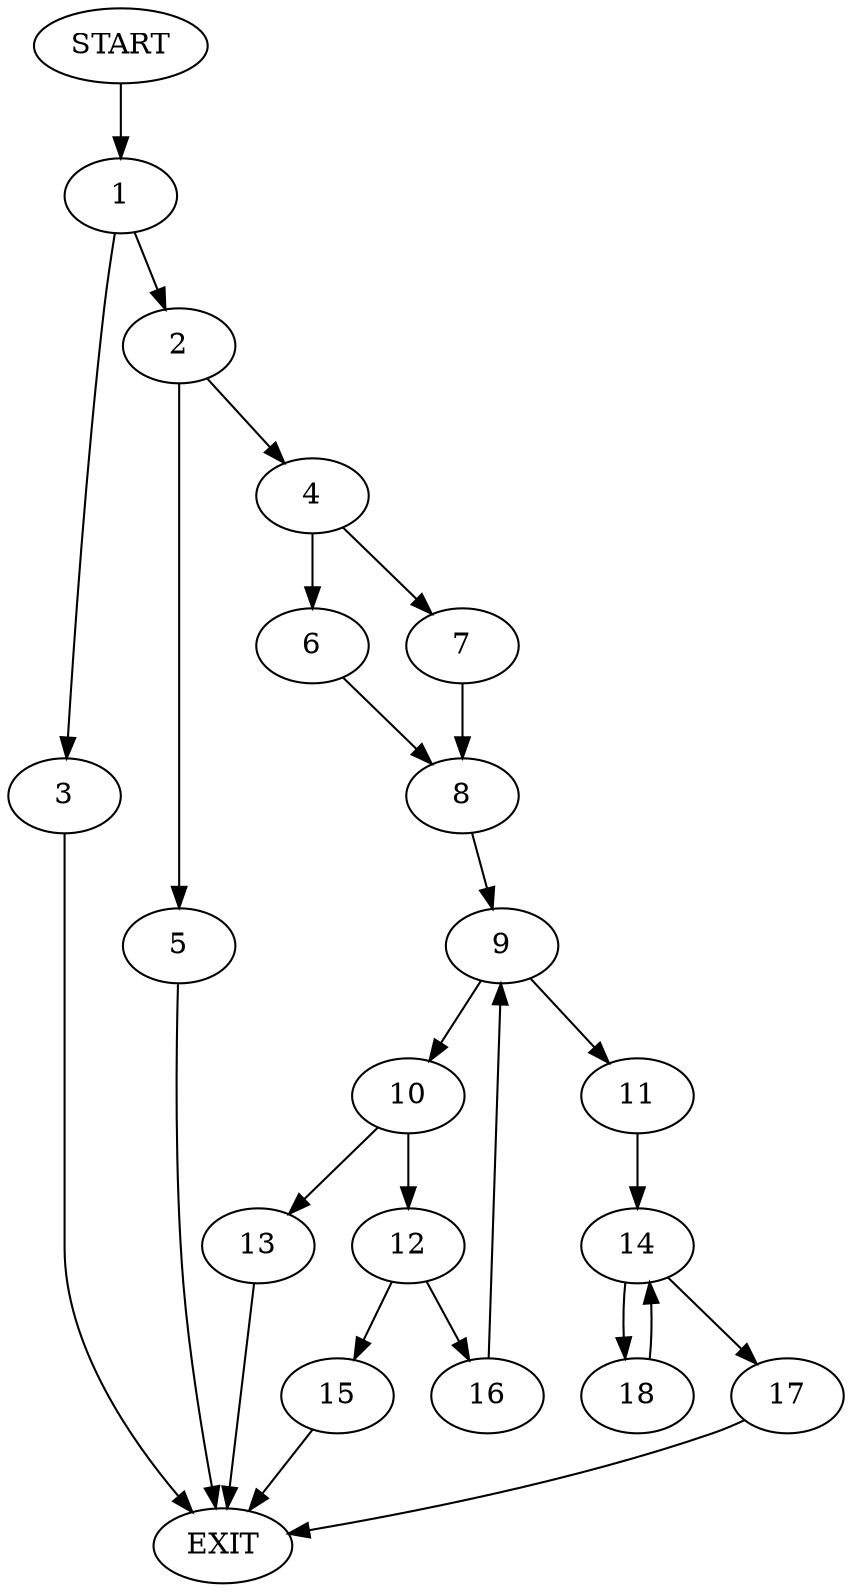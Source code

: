 digraph {
0 [label="START"]
19 [label="EXIT"]
0 -> 1
1 -> 2
1 -> 3
3 -> 19
2 -> 4
2 -> 5
4 -> 6
4 -> 7
5 -> 19
7 -> 8
6 -> 8
8 -> 9
9 -> 10
9 -> 11
10 -> 12
10 -> 13
11 -> 14
12 -> 15
12 -> 16
13 -> 19
16 -> 9
15 -> 19
14 -> 17
14 -> 18
17 -> 19
18 -> 14
}
